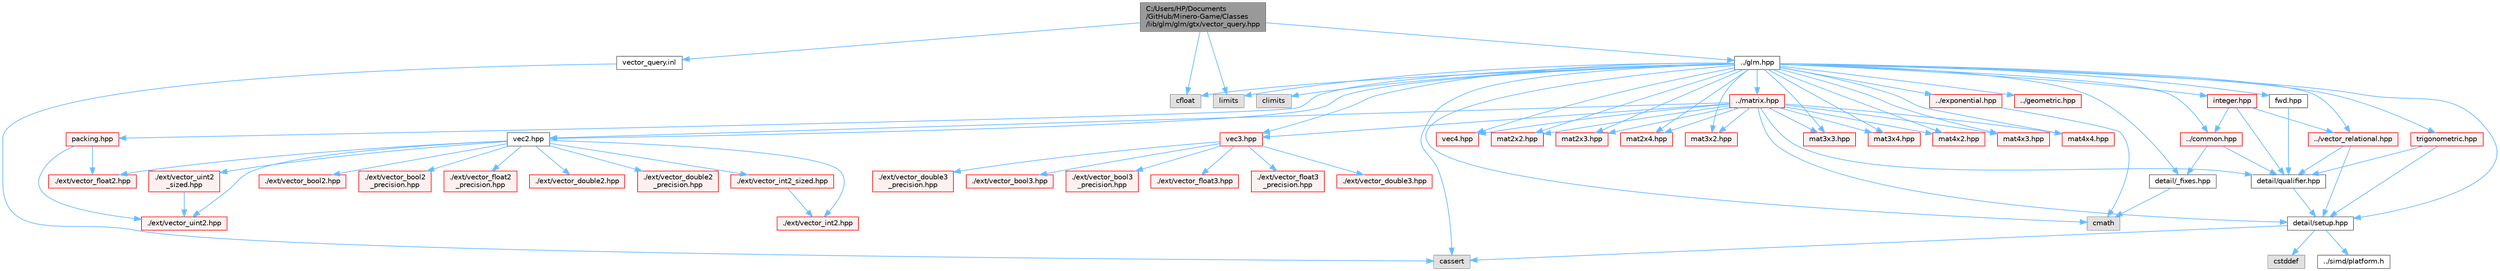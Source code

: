 digraph "C:/Users/HP/Documents/GitHub/Minero-Game/Classes/lib/glm/glm/gtx/vector_query.hpp"
{
 // LATEX_PDF_SIZE
  bgcolor="transparent";
  edge [fontname=Helvetica,fontsize=10,labelfontname=Helvetica,labelfontsize=10];
  node [fontname=Helvetica,fontsize=10,shape=box,height=0.2,width=0.4];
  Node1 [id="Node000001",label="C:/Users/HP/Documents\l/GitHub/Minero-Game/Classes\l/lib/glm/glm/gtx/vector_query.hpp",height=0.2,width=0.4,color="gray40", fillcolor="grey60", style="filled", fontcolor="black",tooltip=" "];
  Node1 -> Node2 [id="edge1_Node000001_Node000002",color="steelblue1",style="solid",tooltip=" "];
  Node2 [id="Node000002",label="../glm.hpp",height=0.2,width=0.4,color="grey40", fillcolor="white", style="filled",URL="$_classes_2lib_2glm_2glm_2glm_8hpp.html",tooltip=" "];
  Node2 -> Node3 [id="edge2_Node000002_Node000003",color="steelblue1",style="solid",tooltip=" "];
  Node3 [id="Node000003",label="detail/_fixes.hpp",height=0.2,width=0.4,color="grey40", fillcolor="white", style="filled",URL="$_classes_2lib_2glm_2glm_2detail_2__fixes_8hpp.html",tooltip=" "];
  Node3 -> Node4 [id="edge3_Node000003_Node000004",color="steelblue1",style="solid",tooltip=" "];
  Node4 [id="Node000004",label="cmath",height=0.2,width=0.4,color="grey60", fillcolor="#E0E0E0", style="filled",tooltip=" "];
  Node2 -> Node5 [id="edge4_Node000002_Node000005",color="steelblue1",style="solid",tooltip=" "];
  Node5 [id="Node000005",label="detail/setup.hpp",height=0.2,width=0.4,color="grey40", fillcolor="white", style="filled",URL="$_classes_2lib_2glm_2glm_2detail_2setup_8hpp.html",tooltip=" "];
  Node5 -> Node6 [id="edge5_Node000005_Node000006",color="steelblue1",style="solid",tooltip=" "];
  Node6 [id="Node000006",label="cassert",height=0.2,width=0.4,color="grey60", fillcolor="#E0E0E0", style="filled",tooltip=" "];
  Node5 -> Node7 [id="edge6_Node000005_Node000007",color="steelblue1",style="solid",tooltip=" "];
  Node7 [id="Node000007",label="cstddef",height=0.2,width=0.4,color="grey60", fillcolor="#E0E0E0", style="filled",tooltip=" "];
  Node5 -> Node8 [id="edge7_Node000005_Node000008",color="steelblue1",style="solid",tooltip=" "];
  Node8 [id="Node000008",label="../simd/platform.h",height=0.2,width=0.4,color="grey40", fillcolor="white", style="filled",URL="$_classes_2lib_2glm_2glm_2simd_2platform_8h.html",tooltip=" "];
  Node2 -> Node4 [id="edge8_Node000002_Node000004",color="steelblue1",style="solid",tooltip=" "];
  Node2 -> Node9 [id="edge9_Node000002_Node000009",color="steelblue1",style="solid",tooltip=" "];
  Node9 [id="Node000009",label="climits",height=0.2,width=0.4,color="grey60", fillcolor="#E0E0E0", style="filled",tooltip=" "];
  Node2 -> Node10 [id="edge10_Node000002_Node000010",color="steelblue1",style="solid",tooltip=" "];
  Node10 [id="Node000010",label="cfloat",height=0.2,width=0.4,color="grey60", fillcolor="#E0E0E0", style="filled",tooltip=" "];
  Node2 -> Node11 [id="edge11_Node000002_Node000011",color="steelblue1",style="solid",tooltip=" "];
  Node11 [id="Node000011",label="limits",height=0.2,width=0.4,color="grey60", fillcolor="#E0E0E0", style="filled",tooltip=" "];
  Node2 -> Node6 [id="edge12_Node000002_Node000006",color="steelblue1",style="solid",tooltip=" "];
  Node2 -> Node12 [id="edge13_Node000002_Node000012",color="steelblue1",style="solid",tooltip=" "];
  Node12 [id="Node000012",label="fwd.hpp",height=0.2,width=0.4,color="grey40", fillcolor="white", style="filled",URL="$_classes_2lib_2glm_2glm_2fwd_8hpp.html",tooltip=" "];
  Node12 -> Node13 [id="edge14_Node000012_Node000013",color="steelblue1",style="solid",tooltip=" "];
  Node13 [id="Node000013",label="detail/qualifier.hpp",height=0.2,width=0.4,color="grey40", fillcolor="white", style="filled",URL="$_classes_2lib_2glm_2glm_2detail_2qualifier_8hpp.html",tooltip=" "];
  Node13 -> Node5 [id="edge15_Node000013_Node000005",color="steelblue1",style="solid",tooltip=" "];
  Node2 -> Node14 [id="edge16_Node000002_Node000014",color="steelblue1",style="solid",tooltip=" "];
  Node14 [id="Node000014",label="vec2.hpp",height=0.2,width=0.4,color="grey40", fillcolor="white", style="filled",URL="$_classes_2lib_2glm_2glm_2vec2_8hpp.html",tooltip=" "];
  Node14 -> Node15 [id="edge17_Node000014_Node000015",color="steelblue1",style="solid",tooltip=" "];
  Node15 [id="Node000015",label="./ext/vector_bool2.hpp",height=0.2,width=0.4,color="red", fillcolor="#FFF0F0", style="filled",URL="$_classes_2lib_2glm_2glm_2ext_2vector__bool2_8hpp.html",tooltip=" "];
  Node14 -> Node19 [id="edge18_Node000014_Node000019",color="steelblue1",style="solid",tooltip=" "];
  Node19 [id="Node000019",label="./ext/vector_bool2\l_precision.hpp",height=0.2,width=0.4,color="red", fillcolor="#FFF0F0", style="filled",URL="$_classes_2lib_2glm_2glm_2ext_2vector__bool2__precision_8hpp.html",tooltip=" "];
  Node14 -> Node20 [id="edge19_Node000014_Node000020",color="steelblue1",style="solid",tooltip=" "];
  Node20 [id="Node000020",label="./ext/vector_float2.hpp",height=0.2,width=0.4,color="red", fillcolor="#FFF0F0", style="filled",URL="$_classes_2lib_2glm_2glm_2ext_2vector__float2_8hpp.html",tooltip=" "];
  Node14 -> Node21 [id="edge20_Node000014_Node000021",color="steelblue1",style="solid",tooltip=" "];
  Node21 [id="Node000021",label="./ext/vector_float2\l_precision.hpp",height=0.2,width=0.4,color="red", fillcolor="#FFF0F0", style="filled",URL="$_classes_2lib_2glm_2glm_2ext_2vector__float2__precision_8hpp.html",tooltip=" "];
  Node14 -> Node22 [id="edge21_Node000014_Node000022",color="steelblue1",style="solid",tooltip=" "];
  Node22 [id="Node000022",label="./ext/vector_double2.hpp",height=0.2,width=0.4,color="red", fillcolor="#FFF0F0", style="filled",URL="$_classes_2lib_2glm_2glm_2ext_2vector__double2_8hpp.html",tooltip=" "];
  Node14 -> Node23 [id="edge22_Node000014_Node000023",color="steelblue1",style="solid",tooltip=" "];
  Node23 [id="Node000023",label="./ext/vector_double2\l_precision.hpp",height=0.2,width=0.4,color="red", fillcolor="#FFF0F0", style="filled",URL="$_classes_2lib_2glm_2glm_2ext_2vector__double2__precision_8hpp.html",tooltip=" "];
  Node14 -> Node24 [id="edge23_Node000014_Node000024",color="steelblue1",style="solid",tooltip=" "];
  Node24 [id="Node000024",label="./ext/vector_int2.hpp",height=0.2,width=0.4,color="red", fillcolor="#FFF0F0", style="filled",URL="$_classes_2lib_2glm_2glm_2ext_2vector__int2_8hpp.html",tooltip=" "];
  Node14 -> Node25 [id="edge24_Node000014_Node000025",color="steelblue1",style="solid",tooltip=" "];
  Node25 [id="Node000025",label="./ext/vector_int2_sized.hpp",height=0.2,width=0.4,color="red", fillcolor="#FFF0F0", style="filled",URL="$_classes_2lib_2glm_2glm_2ext_2vector__int2__sized_8hpp.html",tooltip=" "];
  Node25 -> Node24 [id="edge25_Node000025_Node000024",color="steelblue1",style="solid",tooltip=" "];
  Node14 -> Node27 [id="edge26_Node000014_Node000027",color="steelblue1",style="solid",tooltip=" "];
  Node27 [id="Node000027",label="./ext/vector_uint2.hpp",height=0.2,width=0.4,color="red", fillcolor="#FFF0F0", style="filled",URL="$_classes_2lib_2glm_2glm_2ext_2vector__uint2_8hpp.html",tooltip=" "];
  Node14 -> Node28 [id="edge27_Node000014_Node000028",color="steelblue1",style="solid",tooltip=" "];
  Node28 [id="Node000028",label="./ext/vector_uint2\l_sized.hpp",height=0.2,width=0.4,color="red", fillcolor="#FFF0F0", style="filled",URL="$_classes_2lib_2glm_2glm_2ext_2vector__uint2__sized_8hpp.html",tooltip=" "];
  Node28 -> Node27 [id="edge28_Node000028_Node000027",color="steelblue1",style="solid",tooltip=" "];
  Node2 -> Node30 [id="edge29_Node000002_Node000030",color="steelblue1",style="solid",tooltip=" "];
  Node30 [id="Node000030",label="vec3.hpp",height=0.2,width=0.4,color="red", fillcolor="#FFF0F0", style="filled",URL="$_classes_2lib_2glm_2glm_2vec3_8hpp.html",tooltip=" "];
  Node30 -> Node31 [id="edge30_Node000030_Node000031",color="steelblue1",style="solid",tooltip=" "];
  Node31 [id="Node000031",label="./ext/vector_bool3.hpp",height=0.2,width=0.4,color="red", fillcolor="#FFF0F0", style="filled",URL="$_classes_2lib_2glm_2glm_2ext_2vector__bool3_8hpp.html",tooltip=" "];
  Node30 -> Node34 [id="edge31_Node000030_Node000034",color="steelblue1",style="solid",tooltip=" "];
  Node34 [id="Node000034",label="./ext/vector_bool3\l_precision.hpp",height=0.2,width=0.4,color="red", fillcolor="#FFF0F0", style="filled",URL="$_classes_2lib_2glm_2glm_2ext_2vector__bool3__precision_8hpp.html",tooltip=" "];
  Node30 -> Node35 [id="edge32_Node000030_Node000035",color="steelblue1",style="solid",tooltip=" "];
  Node35 [id="Node000035",label="./ext/vector_float3.hpp",height=0.2,width=0.4,color="red", fillcolor="#FFF0F0", style="filled",URL="$_classes_2lib_2glm_2glm_2ext_2vector__float3_8hpp.html",tooltip=" "];
  Node30 -> Node36 [id="edge33_Node000030_Node000036",color="steelblue1",style="solid",tooltip=" "];
  Node36 [id="Node000036",label="./ext/vector_float3\l_precision.hpp",height=0.2,width=0.4,color="red", fillcolor="#FFF0F0", style="filled",URL="$_classes_2lib_2glm_2glm_2ext_2vector__float3__precision_8hpp.html",tooltip=" "];
  Node30 -> Node37 [id="edge34_Node000030_Node000037",color="steelblue1",style="solid",tooltip=" "];
  Node37 [id="Node000037",label="./ext/vector_double3.hpp",height=0.2,width=0.4,color="red", fillcolor="#FFF0F0", style="filled",URL="$_classes_2lib_2glm_2glm_2ext_2vector__double3_8hpp.html",tooltip=" "];
  Node30 -> Node38 [id="edge35_Node000030_Node000038",color="steelblue1",style="solid",tooltip=" "];
  Node38 [id="Node000038",label="./ext/vector_double3\l_precision.hpp",height=0.2,width=0.4,color="red", fillcolor="#FFF0F0", style="filled",URL="$_classes_2lib_2glm_2glm_2ext_2vector__double3__precision_8hpp.html",tooltip=" "];
  Node2 -> Node43 [id="edge36_Node000002_Node000043",color="steelblue1",style="solid",tooltip=" "];
  Node43 [id="Node000043",label="vec4.hpp",height=0.2,width=0.4,color="red", fillcolor="#FFF0F0", style="filled",URL="$_classes_2lib_2glm_2glm_2vec4_8hpp.html",tooltip=" "];
  Node2 -> Node56 [id="edge37_Node000002_Node000056",color="steelblue1",style="solid",tooltip=" "];
  Node56 [id="Node000056",label="mat2x2.hpp",height=0.2,width=0.4,color="red", fillcolor="#FFF0F0", style="filled",URL="$_classes_2lib_2glm_2glm_2mat2x2_8hpp.html",tooltip=" "];
  Node2 -> Node61 [id="edge38_Node000002_Node000061",color="steelblue1",style="solid",tooltip=" "];
  Node61 [id="Node000061",label="mat2x3.hpp",height=0.2,width=0.4,color="red", fillcolor="#FFF0F0", style="filled",URL="$_classes_2lib_2glm_2glm_2mat2x3_8hpp.html",tooltip=" "];
  Node2 -> Node68 [id="edge39_Node000002_Node000068",color="steelblue1",style="solid",tooltip=" "];
  Node68 [id="Node000068",label="mat2x4.hpp",height=0.2,width=0.4,color="red", fillcolor="#FFF0F0", style="filled",URL="$_classes_2lib_2glm_2glm_2mat2x4_8hpp.html",tooltip=" "];
  Node2 -> Node75 [id="edge40_Node000002_Node000075",color="steelblue1",style="solid",tooltip=" "];
  Node75 [id="Node000075",label="mat3x2.hpp",height=0.2,width=0.4,color="red", fillcolor="#FFF0F0", style="filled",URL="$_classes_2lib_2glm_2glm_2mat3x2_8hpp.html",tooltip=" "];
  Node2 -> Node82 [id="edge41_Node000002_Node000082",color="steelblue1",style="solid",tooltip=" "];
  Node82 [id="Node000082",label="mat3x3.hpp",height=0.2,width=0.4,color="red", fillcolor="#FFF0F0", style="filled",URL="$_classes_2lib_2glm_2glm_2mat3x3_8hpp.html",tooltip=" "];
  Node2 -> Node89 [id="edge42_Node000002_Node000089",color="steelblue1",style="solid",tooltip=" "];
  Node89 [id="Node000089",label="mat3x4.hpp",height=0.2,width=0.4,color="red", fillcolor="#FFF0F0", style="filled",URL="$_classes_2lib_2glm_2glm_2mat3x4_8hpp.html",tooltip=" "];
  Node2 -> Node96 [id="edge43_Node000002_Node000096",color="steelblue1",style="solid",tooltip=" "];
  Node96 [id="Node000096",label="mat4x2.hpp",height=0.2,width=0.4,color="red", fillcolor="#FFF0F0", style="filled",URL="$_classes_2lib_2glm_2glm_2mat4x2_8hpp.html",tooltip=" "];
  Node2 -> Node103 [id="edge44_Node000002_Node000103",color="steelblue1",style="solid",tooltip=" "];
  Node103 [id="Node000103",label="mat4x3.hpp",height=0.2,width=0.4,color="red", fillcolor="#FFF0F0", style="filled",URL="$_classes_2lib_2glm_2glm_2mat4x3_8hpp.html",tooltip=" "];
  Node2 -> Node110 [id="edge45_Node000002_Node000110",color="steelblue1",style="solid",tooltip=" "];
  Node110 [id="Node000110",label="mat4x4.hpp",height=0.2,width=0.4,color="red", fillcolor="#FFF0F0", style="filled",URL="$_classes_2lib_2glm_2glm_2mat4x4_8hpp.html",tooltip=" "];
  Node2 -> Node134 [id="edge46_Node000002_Node000134",color="steelblue1",style="solid",tooltip=" "];
  Node134 [id="Node000134",label="trigonometric.hpp",height=0.2,width=0.4,color="red", fillcolor="#FFF0F0", style="filled",URL="$_classes_2lib_2glm_2glm_2trigonometric_8hpp.html",tooltip=" "];
  Node134 -> Node5 [id="edge47_Node000134_Node000005",color="steelblue1",style="solid",tooltip=" "];
  Node134 -> Node13 [id="edge48_Node000134_Node000013",color="steelblue1",style="solid",tooltip=" "];
  Node2 -> Node120 [id="edge49_Node000002_Node000120",color="steelblue1",style="solid",tooltip=" "];
  Node120 [id="Node000120",label="../exponential.hpp",height=0.2,width=0.4,color="red", fillcolor="#FFF0F0", style="filled",URL="$_classes_2lib_2glm_2glm_2exponential_8hpp.html",tooltip=" "];
  Node120 -> Node4 [id="edge50_Node000120_Node000004",color="steelblue1",style="solid",tooltip=" "];
  Node2 -> Node128 [id="edge51_Node000002_Node000128",color="steelblue1",style="solid",tooltip=" "];
  Node128 [id="Node000128",label="../common.hpp",height=0.2,width=0.4,color="red", fillcolor="#FFF0F0", style="filled",URL="$_classes_2lib_2glm_2glm_2common_8hpp.html",tooltip=" "];
  Node128 -> Node13 [id="edge52_Node000128_Node000013",color="steelblue1",style="solid",tooltip=" "];
  Node128 -> Node3 [id="edge53_Node000128_Node000003",color="steelblue1",style="solid",tooltip=" "];
  Node2 -> Node137 [id="edge54_Node000002_Node000137",color="steelblue1",style="solid",tooltip=" "];
  Node137 [id="Node000137",label="packing.hpp",height=0.2,width=0.4,color="red", fillcolor="#FFF0F0", style="filled",URL="$_classes_2lib_2glm_2glm_2packing_8hpp.html",tooltip=" "];
  Node137 -> Node27 [id="edge55_Node000137_Node000027",color="steelblue1",style="solid",tooltip=" "];
  Node137 -> Node20 [id="edge56_Node000137_Node000020",color="steelblue1",style="solid",tooltip=" "];
  Node2 -> Node118 [id="edge57_Node000002_Node000118",color="steelblue1",style="solid",tooltip=" "];
  Node118 [id="Node000118",label="../geometric.hpp",height=0.2,width=0.4,color="red", fillcolor="#FFF0F0", style="filled",URL="$_classes_2lib_2glm_2glm_2geometric_8hpp.html",tooltip=" "];
  Node2 -> Node60 [id="edge58_Node000002_Node000060",color="steelblue1",style="solid",tooltip=" "];
  Node60 [id="Node000060",label="../matrix.hpp",height=0.2,width=0.4,color="red", fillcolor="#FFF0F0", style="filled",URL="$_classes_2lib_2glm_2glm_2matrix_8hpp.html",tooltip=" "];
  Node60 -> Node13 [id="edge59_Node000060_Node000013",color="steelblue1",style="solid",tooltip=" "];
  Node60 -> Node5 [id="edge60_Node000060_Node000005",color="steelblue1",style="solid",tooltip=" "];
  Node60 -> Node14 [id="edge61_Node000060_Node000014",color="steelblue1",style="solid",tooltip=" "];
  Node60 -> Node30 [id="edge62_Node000060_Node000030",color="steelblue1",style="solid",tooltip=" "];
  Node60 -> Node43 [id="edge63_Node000060_Node000043",color="steelblue1",style="solid",tooltip=" "];
  Node60 -> Node56 [id="edge64_Node000060_Node000056",color="steelblue1",style="solid",tooltip=" "];
  Node60 -> Node61 [id="edge65_Node000060_Node000061",color="steelblue1",style="solid",tooltip=" "];
  Node60 -> Node68 [id="edge66_Node000060_Node000068",color="steelblue1",style="solid",tooltip=" "];
  Node60 -> Node75 [id="edge67_Node000060_Node000075",color="steelblue1",style="solid",tooltip=" "];
  Node60 -> Node82 [id="edge68_Node000060_Node000082",color="steelblue1",style="solid",tooltip=" "];
  Node60 -> Node89 [id="edge69_Node000060_Node000089",color="steelblue1",style="solid",tooltip=" "];
  Node60 -> Node96 [id="edge70_Node000060_Node000096",color="steelblue1",style="solid",tooltip=" "];
  Node60 -> Node103 [id="edge71_Node000060_Node000103",color="steelblue1",style="solid",tooltip=" "];
  Node60 -> Node110 [id="edge72_Node000060_Node000110",color="steelblue1",style="solid",tooltip=" "];
  Node2 -> Node124 [id="edge73_Node000002_Node000124",color="steelblue1",style="solid",tooltip=" "];
  Node124 [id="Node000124",label="../vector_relational.hpp",height=0.2,width=0.4,color="red", fillcolor="#FFF0F0", style="filled",URL="$_classes_2lib_2glm_2glm_2vector__relational_8hpp.html",tooltip=" "];
  Node124 -> Node13 [id="edge74_Node000124_Node000013",color="steelblue1",style="solid",tooltip=" "];
  Node124 -> Node5 [id="edge75_Node000124_Node000005",color="steelblue1",style="solid",tooltip=" "];
  Node2 -> Node141 [id="edge76_Node000002_Node000141",color="steelblue1",style="solid",tooltip=" "];
  Node141 [id="Node000141",label="integer.hpp",height=0.2,width=0.4,color="red", fillcolor="#FFF0F0", style="filled",URL="$_classes_2lib_2glm_2glm_2integer_8hpp.html",tooltip=" "];
  Node141 -> Node13 [id="edge77_Node000141_Node000013",color="steelblue1",style="solid",tooltip=" "];
  Node141 -> Node128 [id="edge78_Node000141_Node000128",color="steelblue1",style="solid",tooltip=" "];
  Node141 -> Node124 [id="edge79_Node000141_Node000124",color="steelblue1",style="solid",tooltip=" "];
  Node1 -> Node10 [id="edge80_Node000001_Node000010",color="steelblue1",style="solid",tooltip=" "];
  Node1 -> Node11 [id="edge81_Node000001_Node000011",color="steelblue1",style="solid",tooltip=" "];
  Node1 -> Node145 [id="edge82_Node000001_Node000145",color="steelblue1",style="solid",tooltip=" "];
  Node145 [id="Node000145",label="vector_query.inl",height=0.2,width=0.4,color="grey40", fillcolor="white", style="filled",URL="$_classes_2lib_2glm_2glm_2gtx_2vector__query_8inl.html",tooltip=" "];
  Node145 -> Node6 [id="edge83_Node000145_Node000006",color="steelblue1",style="solid",tooltip=" "];
}
